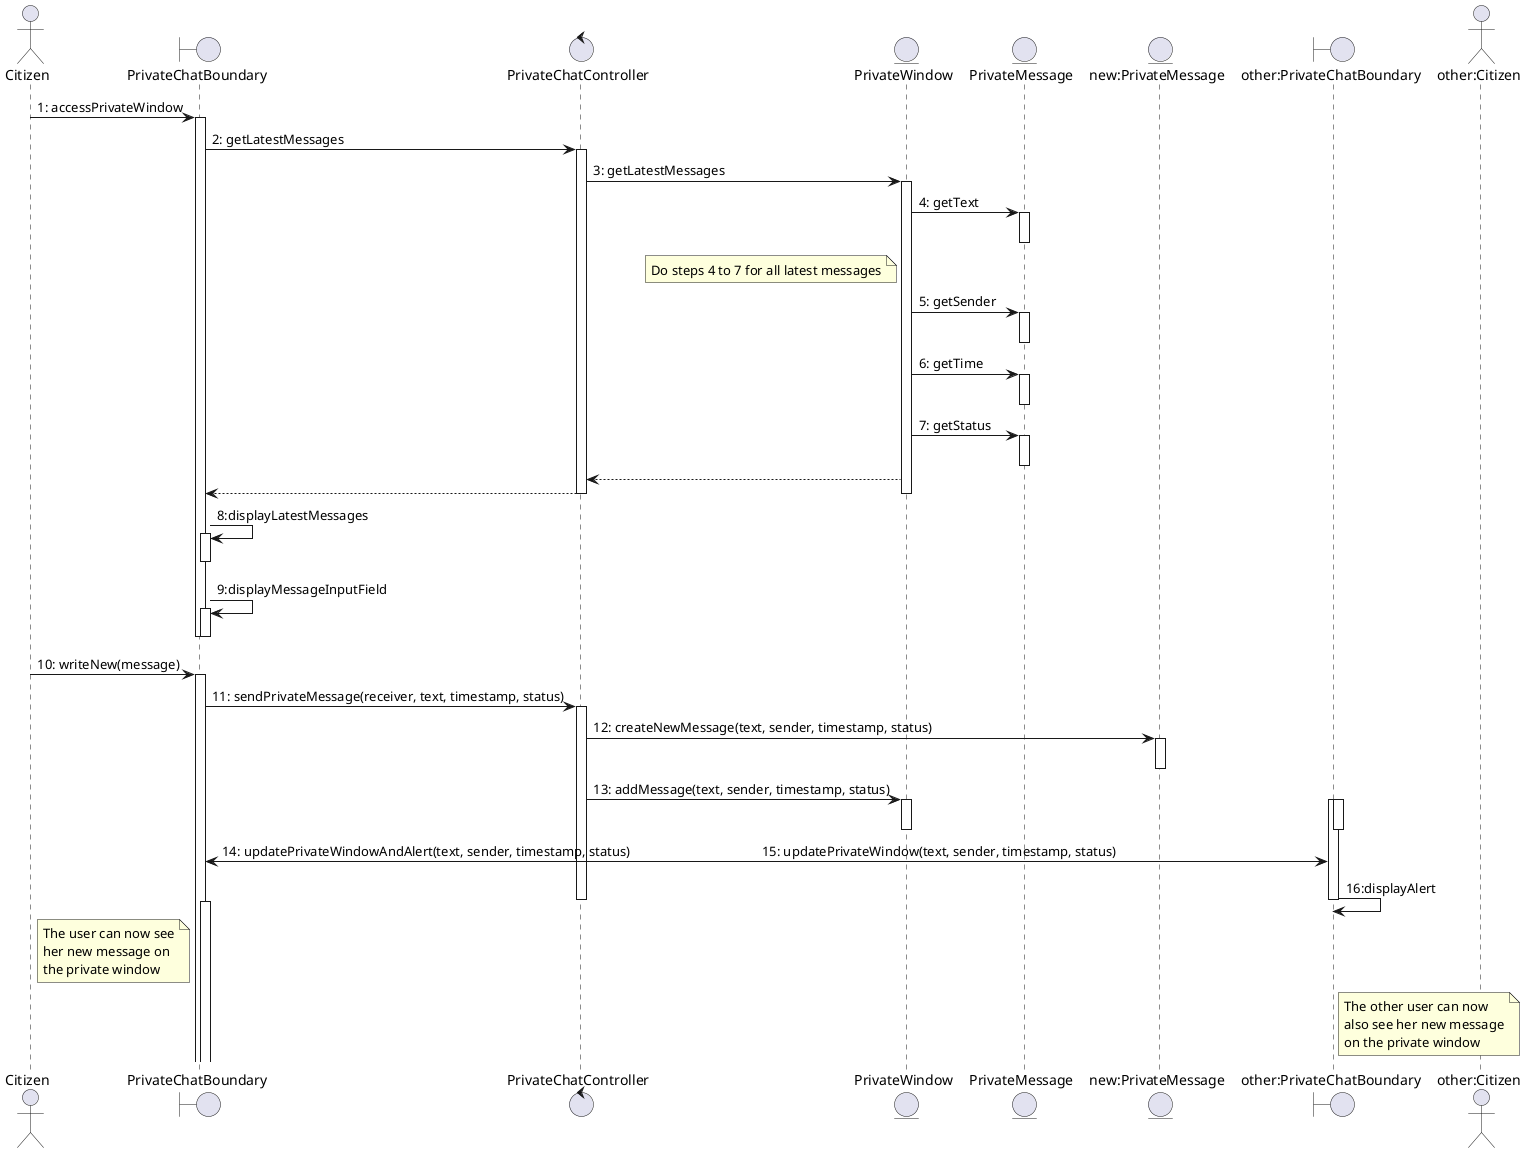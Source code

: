 @startuml
actor Citizen as c1
boundary PrivateChatBoundary as pcv
control PrivateChatController as pcc
entity PrivateWindow as pw
entity PrivateMessage as pm
entity "new:PrivateMessage" as npm
boundary "other:PrivateChatBoundary" as opvc
actor "other:Citizen" as c2
c1 -> pcv: 1: accessPrivateWindow
activate pcv
pcv -> pcc: 2: getLatestMessages
activate pcc
pcc -> pw: 3: getLatestMessages
activate pw
pw -> pm: 4: getText
note left of pw
 Do steps 4 to 7 for all latest messages
end note
activate pm
deactivate pm
pw -> pm: 5: getSender
activate pm
deactivate pm
pw -> pm: 6: getTime
activate pm
deactivate pm
pw -> pm: 7: getStatus
activate pm
deactivate pm
pw --> pcc
pcc --> pcv
deactivate pcc
deactivate pw
pcv -> pcv: 8:displayLatestMessages
activate pcv
deactivate pcv
pcv -> pcv: 9:displayMessageInputField
activate pcv
deactivate pcv
deactivate pcv

c1 -> pcv: 10: writeNew(message)
activate pcv
pcv -> pcc: 11: sendPrivateMessage(receiver, text, timestamp, status)
activate pcc
pcc -> npm: 12: createNewMessage(text, sender, timestamp, status)
activate npm
deactivate npm
pcc -> pw: 13: addMessage(text, sender, timestamp, status)
activate pw
deactivate pw
activate opvc
activate opvc
deactivate opvc
pcv <-> opvc: 14: updatePrivateWindowAndAlert(text, sender, timestamp, status)                                       15: updatePrivateWindow(text, sender, timestamp, status)
opvc -> opvc: 16:displayAlert
note left of pcv
The user can now see
her new message on 
the private window
end note
note right of opvc
The other user can now
also see her new message
on the private window
end note
activate pcv
deactivate pcv
deactivate pcc
deactivate opvc
deactivate pcv

@enduml